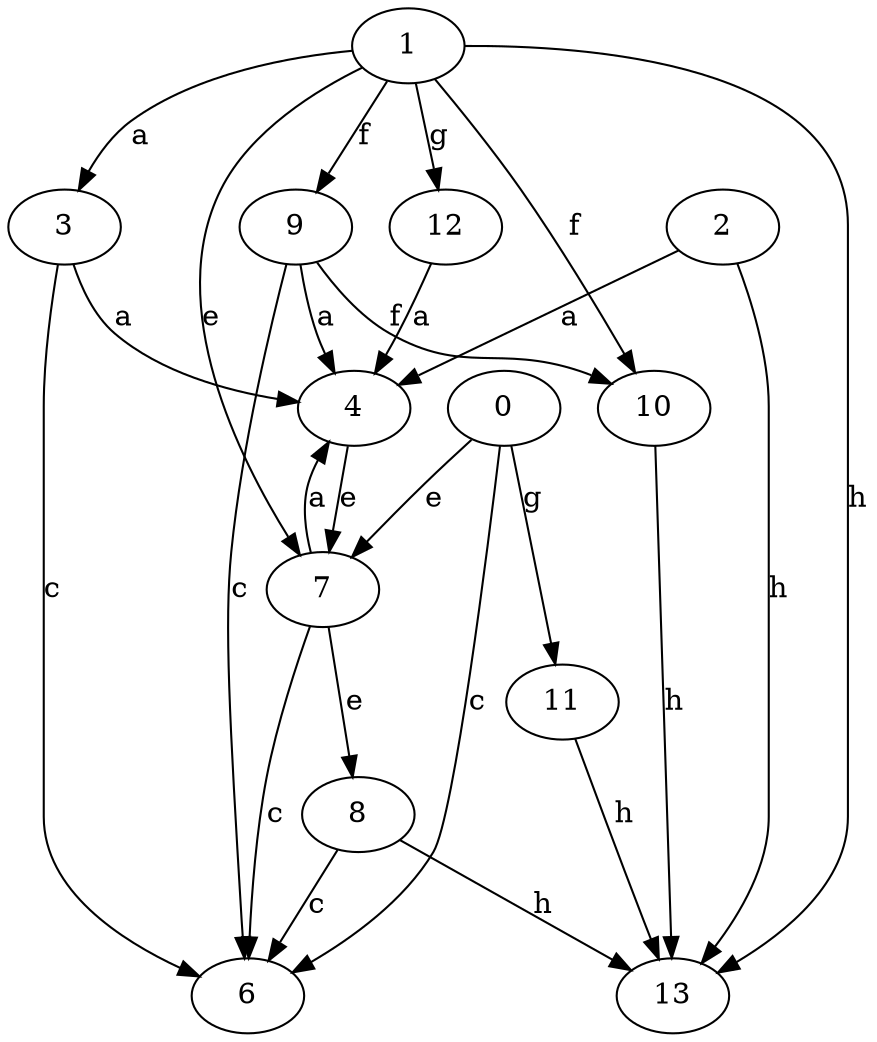 strict digraph  {
2;
0;
3;
4;
6;
7;
8;
9;
10;
11;
12;
1;
13;
2 -> 4  [label=a];
2 -> 13  [label=h];
0 -> 6  [label=c];
0 -> 7  [label=e];
0 -> 11  [label=g];
3 -> 4  [label=a];
3 -> 6  [label=c];
4 -> 7  [label=e];
7 -> 4  [label=a];
7 -> 6  [label=c];
7 -> 8  [label=e];
8 -> 6  [label=c];
8 -> 13  [label=h];
9 -> 4  [label=a];
9 -> 6  [label=c];
9 -> 10  [label=f];
10 -> 13  [label=h];
11 -> 13  [label=h];
12 -> 4  [label=a];
1 -> 3  [label=a];
1 -> 7  [label=e];
1 -> 9  [label=f];
1 -> 10  [label=f];
1 -> 12  [label=g];
1 -> 13  [label=h];
}
